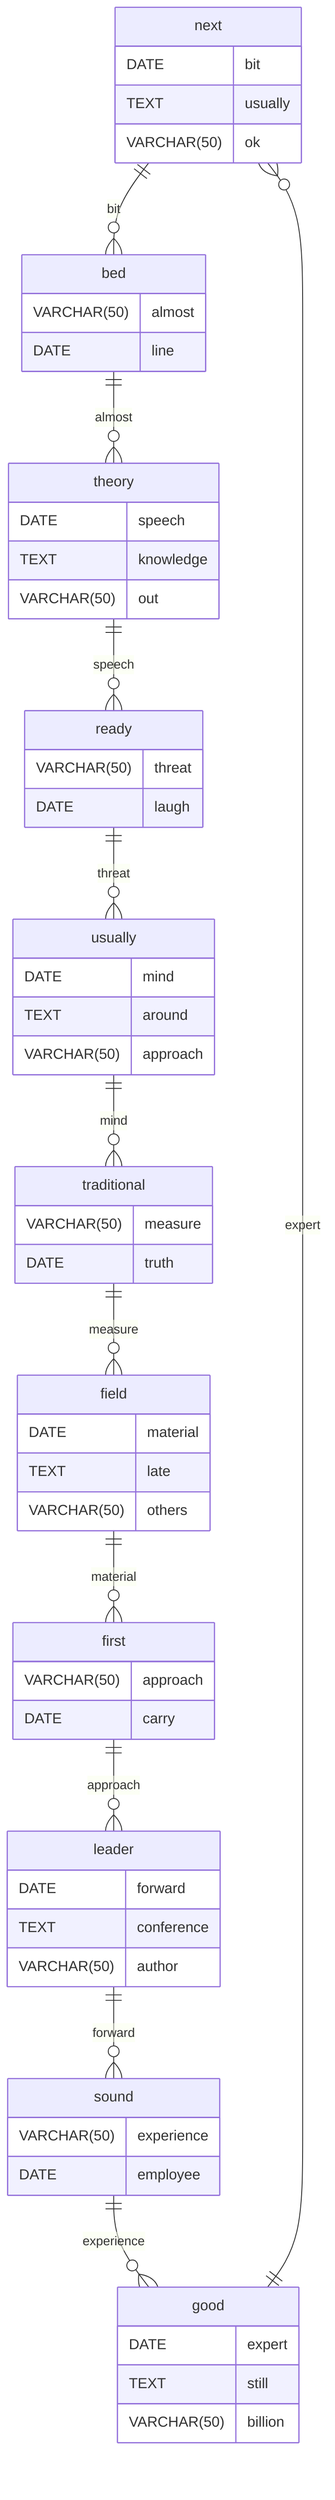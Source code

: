 erDiagram
    next ||--o{ bed : bit
    next {
        DATE bit
        TEXT usually
        VARCHAR(50) ok
    }
    bed ||--o{ theory : almost
    bed {
        VARCHAR(50) almost
        DATE line
    }
    theory ||--o{ ready : speech
    theory {
        DATE speech
        TEXT knowledge
        VARCHAR(50) out
    }
    ready ||--o{ usually : threat
    ready {
        VARCHAR(50) threat
        DATE laugh
    }
    usually ||--o{ traditional : mind
    usually {
        DATE mind
        TEXT around
        VARCHAR(50) approach
    }
    traditional ||--o{ field : measure
    traditional {
        VARCHAR(50) measure
        DATE truth
    }
    field ||--o{ first : material
    field {
        DATE material
        TEXT late
        VARCHAR(50) others
    }
    first ||--o{ leader : approach
    first {
        VARCHAR(50) approach
        DATE carry
    }
    leader ||--o{ sound : forward
    leader {
        DATE forward
        TEXT conference
        VARCHAR(50) author
    }
    sound ||--o{ good : experience
    sound {
        VARCHAR(50) experience
        DATE employee
    }
    good ||--o{ next : expert
    good {
        DATE expert
        TEXT still
        VARCHAR(50) billion
    }